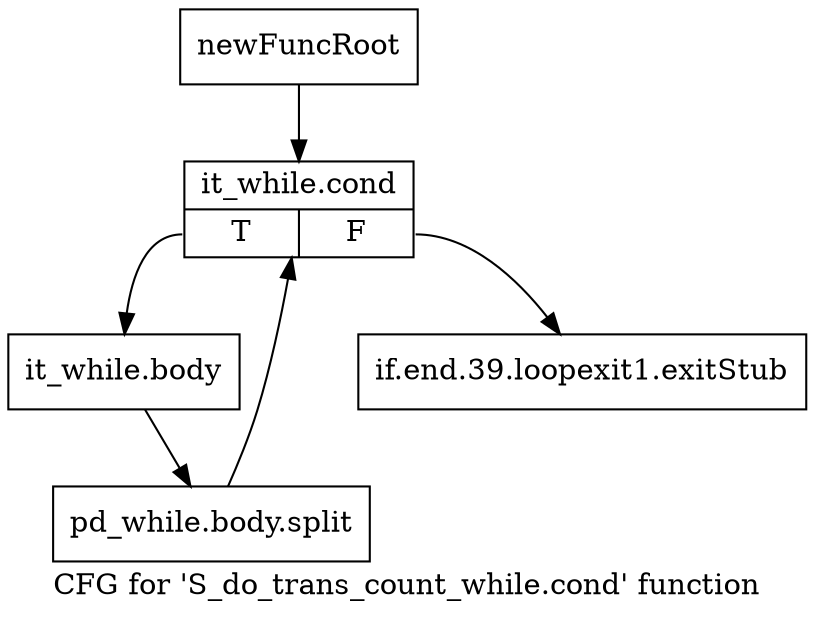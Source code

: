 digraph "CFG for 'S_do_trans_count_while.cond' function" {
	label="CFG for 'S_do_trans_count_while.cond' function";

	Node0x4b20a30 [shape=record,label="{newFuncRoot}"];
	Node0x4b20a30 -> Node0x4b20f30;
	Node0x4b20ee0 [shape=record,label="{if.end.39.loopexit1.exitStub}"];
	Node0x4b20f30 [shape=record,label="{it_while.cond|{<s0>T|<s1>F}}"];
	Node0x4b20f30:s0 -> Node0x4b20f80;
	Node0x4b20f30:s1 -> Node0x4b20ee0;
	Node0x4b20f80 [shape=record,label="{it_while.body}"];
	Node0x4b20f80 -> Node0x66a3d90;
	Node0x66a3d90 [shape=record,label="{pd_while.body.split}"];
	Node0x66a3d90 -> Node0x4b20f30;
}
